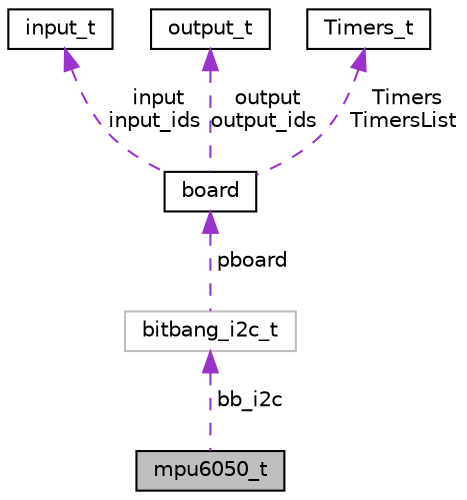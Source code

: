 digraph "mpu6050_t"
{
 // LATEX_PDF_SIZE
  edge [fontname="Helvetica",fontsize="10",labelfontname="Helvetica",labelfontsize="10"];
  node [fontname="Helvetica",fontsize="10",shape=record];
  Node1 [label="mpu6050_t",height=0.2,width=0.4,color="black", fillcolor="grey75", style="filled", fontcolor="black",tooltip=" "];
  Node2 -> Node1 [dir="back",color="darkorchid3",fontsize="10",style="dashed",label=" bb_i2c" ,fontname="Helvetica"];
  Node2 [label="bitbang_i2c_t",height=0.2,width=0.4,color="grey75", fillcolor="white", style="filled",URL="$structbitbang__i2c__t.html",tooltip=" "];
  Node3 -> Node2 [dir="back",color="darkorchid3",fontsize="10",style="dashed",label=" pboard" ,fontname="Helvetica"];
  Node3 [label="board",height=0.2,width=0.4,color="black", fillcolor="white", style="filled",URL="$classboard.html",tooltip="Board class."];
  Node4 -> Node3 [dir="back",color="darkorchid3",fontsize="10",style="dashed",label=" input\ninput_ids" ,fontname="Helvetica"];
  Node4 [label="input_t",height=0.2,width=0.4,color="black", fillcolor="white", style="filled",URL="$structinput__t.html",tooltip="input map struct"];
  Node5 -> Node3 [dir="back",color="darkorchid3",fontsize="10",style="dashed",label=" output\noutput_ids" ,fontname="Helvetica"];
  Node5 [label="output_t",height=0.2,width=0.4,color="black", fillcolor="white", style="filled",URL="$structoutput__t.html",tooltip="output map struct"];
  Node6 -> Node3 [dir="back",color="darkorchid3",fontsize="10",style="dashed",label=" Timers\nTimersList" ,fontname="Helvetica"];
  Node6 [label="Timers_t",height=0.2,width=0.4,color="black", fillcolor="white", style="filled",URL="$struct_timers__t.html",tooltip="internal timer struct"];
}
